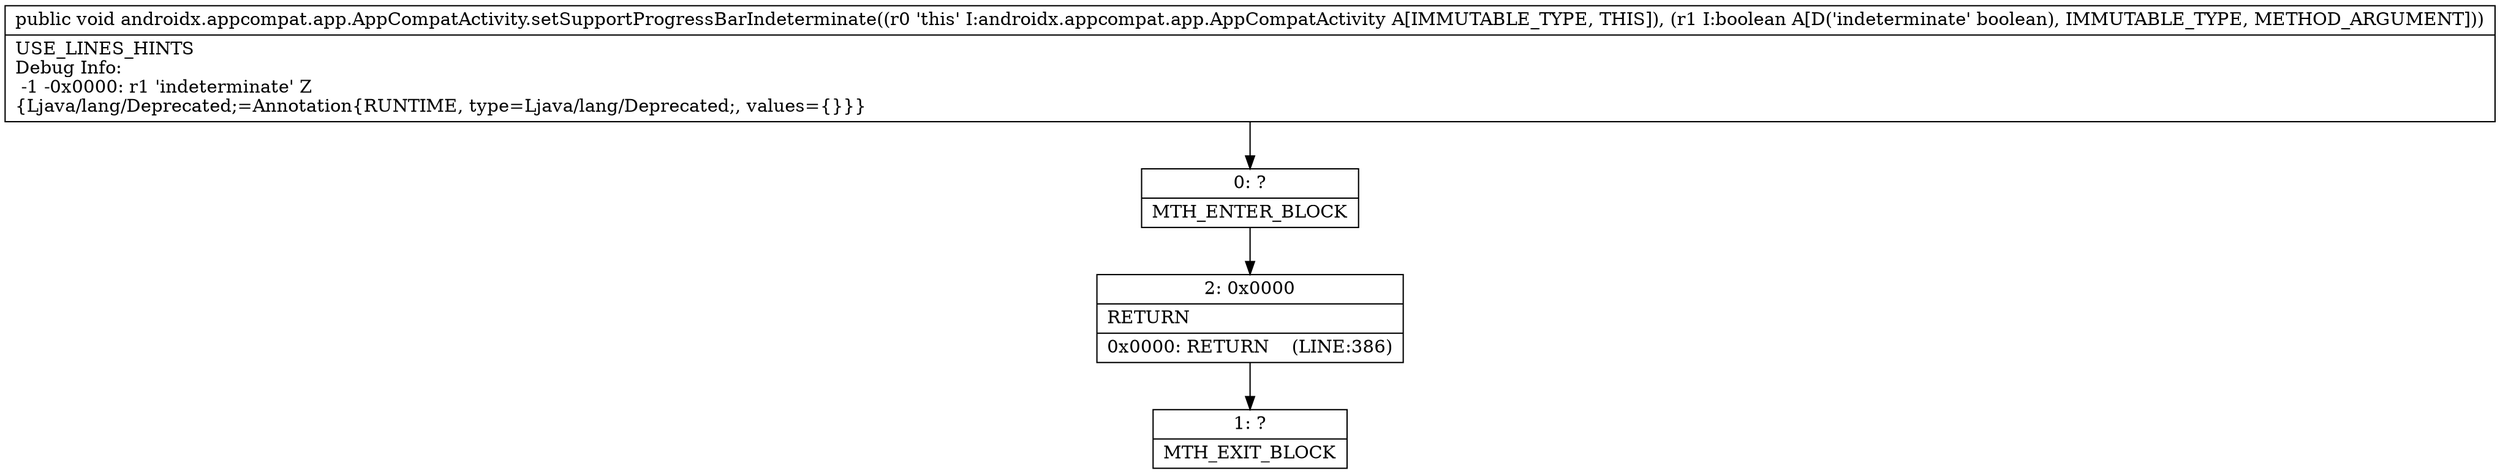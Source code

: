 digraph "CFG forandroidx.appcompat.app.AppCompatActivity.setSupportProgressBarIndeterminate(Z)V" {
Node_0 [shape=record,label="{0\:\ ?|MTH_ENTER_BLOCK\l}"];
Node_2 [shape=record,label="{2\:\ 0x0000|RETURN\l|0x0000: RETURN    (LINE:386)\l}"];
Node_1 [shape=record,label="{1\:\ ?|MTH_EXIT_BLOCK\l}"];
MethodNode[shape=record,label="{public void androidx.appcompat.app.AppCompatActivity.setSupportProgressBarIndeterminate((r0 'this' I:androidx.appcompat.app.AppCompatActivity A[IMMUTABLE_TYPE, THIS]), (r1 I:boolean A[D('indeterminate' boolean), IMMUTABLE_TYPE, METHOD_ARGUMENT]))  | USE_LINES_HINTS\lDebug Info:\l  \-1 \-0x0000: r1 'indeterminate' Z\l\{Ljava\/lang\/Deprecated;=Annotation\{RUNTIME, type=Ljava\/lang\/Deprecated;, values=\{\}\}\}\l}"];
MethodNode -> Node_0;Node_0 -> Node_2;
Node_2 -> Node_1;
}

